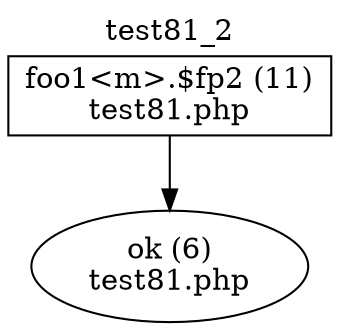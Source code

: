 digraph cfg {
  label="test81_2";
  labelloc=t;
  n1 [shape=box, label="foo1<m>.$fp2 (11)\ntest81.php"];
  n2 [shape=ellipse, label="ok (6)\ntest81.php"];
  n1 -> n2;
}
